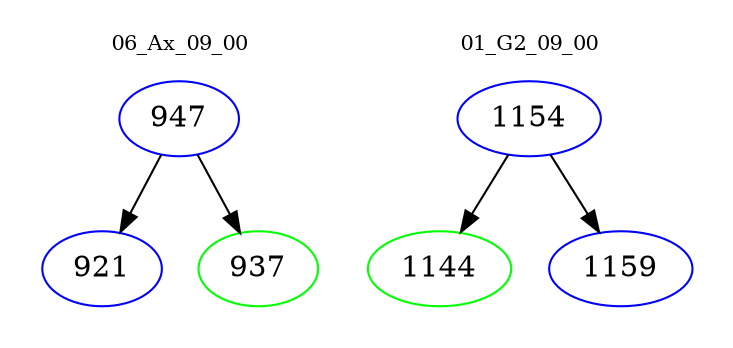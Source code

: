 digraph{
subgraph cluster_0 {
color = white
label = "06_Ax_09_00";
fontsize=10;
T0_947 [label="947", color="blue"]
T0_947 -> T0_921 [color="black"]
T0_921 [label="921", color="blue"]
T0_947 -> T0_937 [color="black"]
T0_937 [label="937", color="green"]
}
subgraph cluster_1 {
color = white
label = "01_G2_09_00";
fontsize=10;
T1_1154 [label="1154", color="blue"]
T1_1154 -> T1_1144 [color="black"]
T1_1144 [label="1144", color="green"]
T1_1154 -> T1_1159 [color="black"]
T1_1159 [label="1159", color="blue"]
}
}
